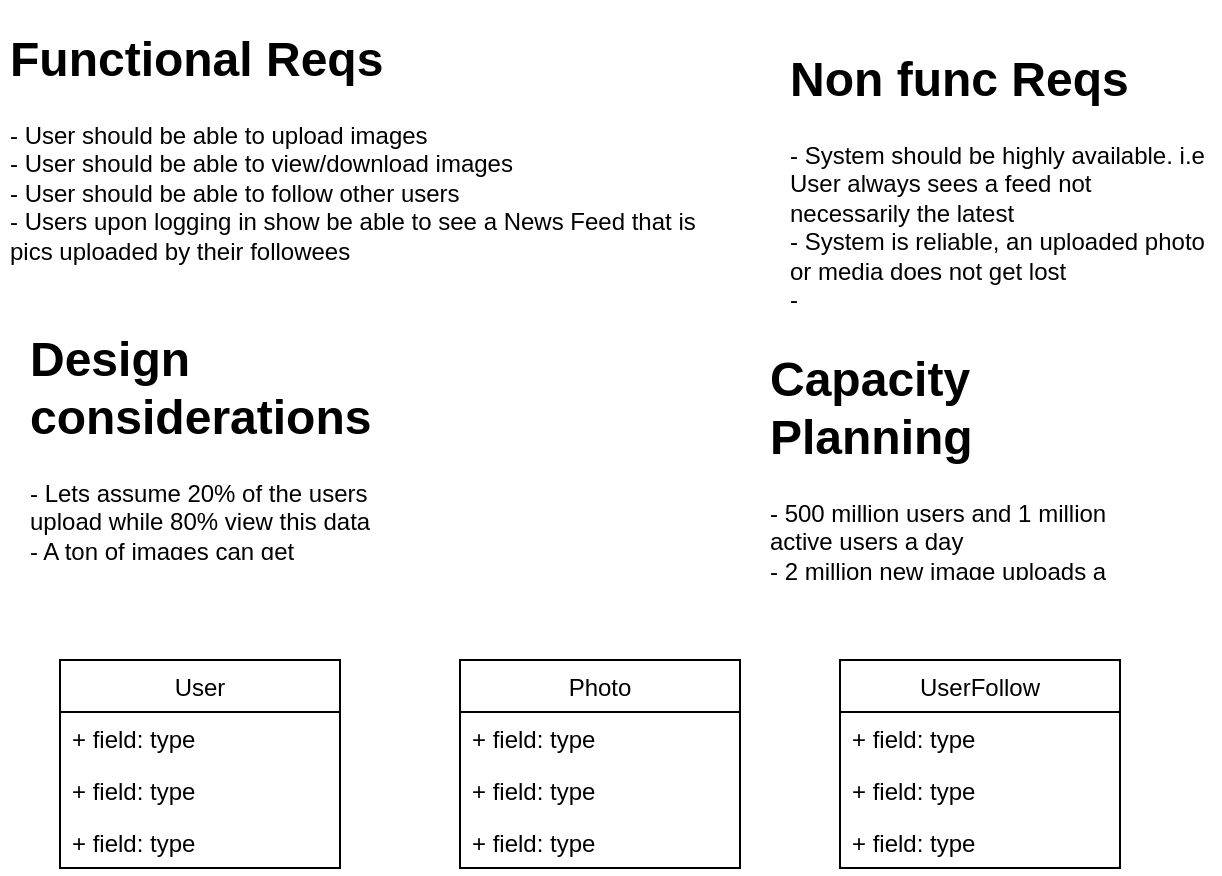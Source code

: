 <mxfile version="19.0.3" type="github">
  <diagram id="-ydmxGw7OBz1_AixJmTa" name="Page-1">
    <mxGraphModel dx="1018" dy="659" grid="1" gridSize="10" guides="1" tooltips="1" connect="1" arrows="1" fold="1" page="1" pageScale="1" pageWidth="850" pageHeight="1100" math="0" shadow="0">
      <root>
        <mxCell id="0" />
        <mxCell id="1" parent="0" />
        <mxCell id="3YyS_eOCfU_7ev0j4DHD-2" value="&lt;h1&gt;Functional Reqs&lt;/h1&gt;&lt;div&gt;- User should be able to upload images&lt;/div&gt;&lt;div&gt;- User should be able to view/download images&lt;/div&gt;&lt;div&gt;- User should be able to follow other users&lt;/div&gt;&lt;div&gt;- Users upon logging in show be able to see a News Feed that is pics uploaded by their followees&lt;/div&gt;" style="text;html=1;strokeColor=none;fillColor=none;spacing=5;spacingTop=-20;whiteSpace=wrap;overflow=hidden;rounded=0;" vertex="1" parent="1">
          <mxGeometry x="80" y="60" width="370" height="170" as="geometry" />
        </mxCell>
        <mxCell id="3YyS_eOCfU_7ev0j4DHD-3" value="&lt;h1&gt;Non func Reqs&lt;/h1&gt;&lt;div&gt;- System should be highly available. i.e User always sees a feed not necessarily the latest&lt;/div&gt;&lt;div&gt;- System is reliable, an uploaded photo or media does not get lost&lt;/div&gt;&lt;div&gt;-&amp;nbsp;&lt;/div&gt;&lt;div&gt;&lt;br&gt;&lt;/div&gt;" style="text;html=1;strokeColor=none;fillColor=none;spacing=5;spacingTop=-20;whiteSpace=wrap;overflow=hidden;rounded=0;" vertex="1" parent="1">
          <mxGeometry x="470" y="70" width="220" height="170" as="geometry" />
        </mxCell>
        <mxCell id="3YyS_eOCfU_7ev0j4DHD-4" value="&lt;h1&gt;Design considerations&lt;/h1&gt;&lt;div&gt;- Lets assume 20% of the users upload while 80% view this data&lt;/div&gt;&lt;div&gt;- A ton of images can get uploaded, so management of this data is critical&lt;/div&gt;&lt;div&gt;- No data can be lost&lt;/div&gt;" style="text;html=1;strokeColor=none;fillColor=none;spacing=5;spacingTop=-20;whiteSpace=wrap;overflow=hidden;rounded=0;" vertex="1" parent="1">
          <mxGeometry x="90" y="210" width="190" height="120" as="geometry" />
        </mxCell>
        <mxCell id="3YyS_eOCfU_7ev0j4DHD-5" value="&lt;h1&gt;Capacity Planning&lt;/h1&gt;&lt;div&gt;- 500 million users and 1 million active users a day&lt;/div&gt;&lt;div&gt;- 2 million new image uploads a day with 23 per second&lt;/div&gt;&lt;div&gt;- each image is 200kb so per day 200kb * 2 million is 400 GB&lt;/div&gt;&lt;div&gt;- for 10 years it will be around 1400 TB&lt;/div&gt;&lt;div&gt;&lt;br&gt;&lt;/div&gt;" style="text;html=1;strokeColor=none;fillColor=none;spacing=5;spacingTop=-20;whiteSpace=wrap;overflow=hidden;rounded=0;" vertex="1" parent="1">
          <mxGeometry x="460" y="220" width="190" height="120" as="geometry" />
        </mxCell>
        <mxCell id="3YyS_eOCfU_7ev0j4DHD-9" value="User" style="swimlane;fontStyle=0;childLayout=stackLayout;horizontal=1;startSize=26;fillColor=none;horizontalStack=0;resizeParent=1;resizeParentMax=0;resizeLast=0;collapsible=1;marginBottom=0;" vertex="1" parent="1">
          <mxGeometry x="110" y="380" width="140" height="104" as="geometry" />
        </mxCell>
        <mxCell id="3YyS_eOCfU_7ev0j4DHD-10" value="+ field: type" style="text;strokeColor=none;fillColor=none;align=left;verticalAlign=top;spacingLeft=4;spacingRight=4;overflow=hidden;rotatable=0;points=[[0,0.5],[1,0.5]];portConstraint=eastwest;" vertex="1" parent="3YyS_eOCfU_7ev0j4DHD-9">
          <mxGeometry y="26" width="140" height="26" as="geometry" />
        </mxCell>
        <mxCell id="3YyS_eOCfU_7ev0j4DHD-11" value="+ field: type" style="text;strokeColor=none;fillColor=none;align=left;verticalAlign=top;spacingLeft=4;spacingRight=4;overflow=hidden;rotatable=0;points=[[0,0.5],[1,0.5]];portConstraint=eastwest;" vertex="1" parent="3YyS_eOCfU_7ev0j4DHD-9">
          <mxGeometry y="52" width="140" height="26" as="geometry" />
        </mxCell>
        <mxCell id="3YyS_eOCfU_7ev0j4DHD-12" value="+ field: type" style="text;strokeColor=none;fillColor=none;align=left;verticalAlign=top;spacingLeft=4;spacingRight=4;overflow=hidden;rotatable=0;points=[[0,0.5],[1,0.5]];portConstraint=eastwest;" vertex="1" parent="3YyS_eOCfU_7ev0j4DHD-9">
          <mxGeometry y="78" width="140" height="26" as="geometry" />
        </mxCell>
        <mxCell id="3YyS_eOCfU_7ev0j4DHD-13" value="Photo" style="swimlane;fontStyle=0;childLayout=stackLayout;horizontal=1;startSize=26;fillColor=none;horizontalStack=0;resizeParent=1;resizeParentMax=0;resizeLast=0;collapsible=1;marginBottom=0;" vertex="1" parent="1">
          <mxGeometry x="310" y="380" width="140" height="104" as="geometry" />
        </mxCell>
        <mxCell id="3YyS_eOCfU_7ev0j4DHD-14" value="+ field: type" style="text;strokeColor=none;fillColor=none;align=left;verticalAlign=top;spacingLeft=4;spacingRight=4;overflow=hidden;rotatable=0;points=[[0,0.5],[1,0.5]];portConstraint=eastwest;" vertex="1" parent="3YyS_eOCfU_7ev0j4DHD-13">
          <mxGeometry y="26" width="140" height="26" as="geometry" />
        </mxCell>
        <mxCell id="3YyS_eOCfU_7ev0j4DHD-15" value="+ field: type" style="text;strokeColor=none;fillColor=none;align=left;verticalAlign=top;spacingLeft=4;spacingRight=4;overflow=hidden;rotatable=0;points=[[0,0.5],[1,0.5]];portConstraint=eastwest;" vertex="1" parent="3YyS_eOCfU_7ev0j4DHD-13">
          <mxGeometry y="52" width="140" height="26" as="geometry" />
        </mxCell>
        <mxCell id="3YyS_eOCfU_7ev0j4DHD-16" value="+ field: type" style="text;strokeColor=none;fillColor=none;align=left;verticalAlign=top;spacingLeft=4;spacingRight=4;overflow=hidden;rotatable=0;points=[[0,0.5],[1,0.5]];portConstraint=eastwest;" vertex="1" parent="3YyS_eOCfU_7ev0j4DHD-13">
          <mxGeometry y="78" width="140" height="26" as="geometry" />
        </mxCell>
        <mxCell id="3YyS_eOCfU_7ev0j4DHD-17" value="UserFollow" style="swimlane;fontStyle=0;childLayout=stackLayout;horizontal=1;startSize=26;fillColor=none;horizontalStack=0;resizeParent=1;resizeParentMax=0;resizeLast=0;collapsible=1;marginBottom=0;" vertex="1" parent="1">
          <mxGeometry x="500" y="380" width="140" height="104" as="geometry" />
        </mxCell>
        <mxCell id="3YyS_eOCfU_7ev0j4DHD-18" value="+ field: type" style="text;strokeColor=none;fillColor=none;align=left;verticalAlign=top;spacingLeft=4;spacingRight=4;overflow=hidden;rotatable=0;points=[[0,0.5],[1,0.5]];portConstraint=eastwest;" vertex="1" parent="3YyS_eOCfU_7ev0j4DHD-17">
          <mxGeometry y="26" width="140" height="26" as="geometry" />
        </mxCell>
        <mxCell id="3YyS_eOCfU_7ev0j4DHD-19" value="+ field: type" style="text;strokeColor=none;fillColor=none;align=left;verticalAlign=top;spacingLeft=4;spacingRight=4;overflow=hidden;rotatable=0;points=[[0,0.5],[1,0.5]];portConstraint=eastwest;" vertex="1" parent="3YyS_eOCfU_7ev0j4DHD-17">
          <mxGeometry y="52" width="140" height="26" as="geometry" />
        </mxCell>
        <mxCell id="3YyS_eOCfU_7ev0j4DHD-20" value="+ field: type" style="text;strokeColor=none;fillColor=none;align=left;verticalAlign=top;spacingLeft=4;spacingRight=4;overflow=hidden;rotatable=0;points=[[0,0.5],[1,0.5]];portConstraint=eastwest;" vertex="1" parent="3YyS_eOCfU_7ev0j4DHD-17">
          <mxGeometry y="78" width="140" height="26" as="geometry" />
        </mxCell>
      </root>
    </mxGraphModel>
  </diagram>
</mxfile>

